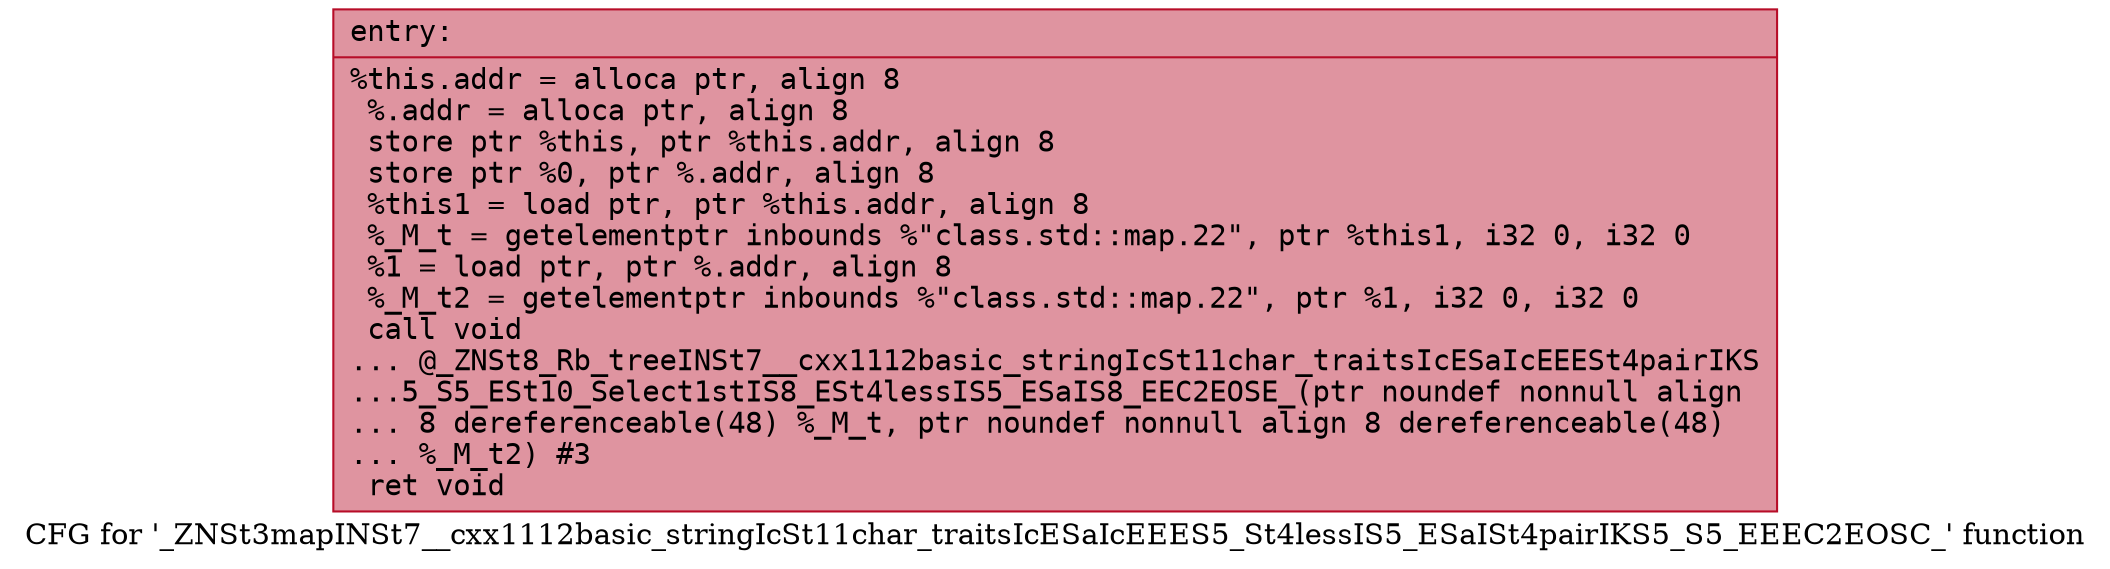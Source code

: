 digraph "CFG for '_ZNSt3mapINSt7__cxx1112basic_stringIcSt11char_traitsIcESaIcEEES5_St4lessIS5_ESaISt4pairIKS5_S5_EEEC2EOSC_' function" {
	label="CFG for '_ZNSt3mapINSt7__cxx1112basic_stringIcSt11char_traitsIcESaIcEEES5_St4lessIS5_ESaISt4pairIKS5_S5_EEEC2EOSC_' function";

	Node0x562c4e555920 [shape=record,color="#b70d28ff", style=filled, fillcolor="#b70d2870" fontname="Courier",label="{entry:\l|  %this.addr = alloca ptr, align 8\l  %.addr = alloca ptr, align 8\l  store ptr %this, ptr %this.addr, align 8\l  store ptr %0, ptr %.addr, align 8\l  %this1 = load ptr, ptr %this.addr, align 8\l  %_M_t = getelementptr inbounds %\"class.std::map.22\", ptr %this1, i32 0, i32 0\l  %1 = load ptr, ptr %.addr, align 8\l  %_M_t2 = getelementptr inbounds %\"class.std::map.22\", ptr %1, i32 0, i32 0\l  call void\l... @_ZNSt8_Rb_treeINSt7__cxx1112basic_stringIcSt11char_traitsIcESaIcEEESt4pairIKS\l...5_S5_ESt10_Select1stIS8_ESt4lessIS5_ESaIS8_EEC2EOSE_(ptr noundef nonnull align\l... 8 dereferenceable(48) %_M_t, ptr noundef nonnull align 8 dereferenceable(48)\l... %_M_t2) #3\l  ret void\l}"];
}
